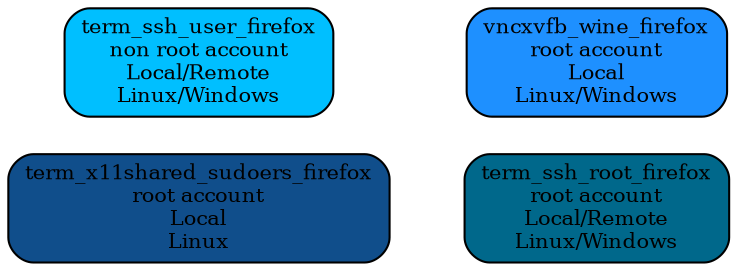 digraph docker
{
 rankdir=LR;
 "term_x11shared_sudoers_firefox" [label="term_x11shared_sudoers_firefox\nroot account\nLocal\nLinux",shape=box,fillcolor="dodgerblue4",style="filled,rounded", fontsize="10.0"];
 "vncxvfb_wine_firefox" [label="vncxvfb_wine_firefox\nroot account\nLocal\nLinux/Windows",shape=box,fillcolor="dodgerblue",style="filled,rounded", fontsize="10.0"];
 "term_ssh_root_firefox" [label="term_ssh_root_firefox\nroot account\nLocal/Remote\nLinux/Windows",shape=box,fillcolor="deepskyblue4",style="filled,rounded", fontsize="10.0"];
 "term_ssh_user_firefox" [label="term_ssh_user_firefox\nnon root account\nLocal/Remote\nLinux/Windows",shape=box,fillcolor="deepskyblue",style="filled,rounded", fontsize="10.0"];
 "term_x11shared_sudoers_firefox" -> "term_ssh_root_firefox" [style="invis"];
 "term_x11shared_sudoers_firefox" -> "vncxvfb_wine_firefox" [style="invis"];
 "term_ssh_root_firefox" -> "term_x11shared_sudoers_firefox" [style="invis"];
}
